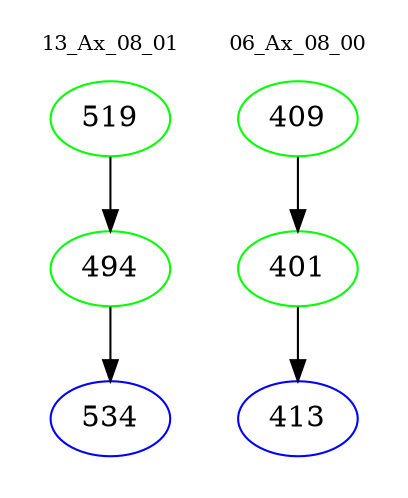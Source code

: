 digraph{
subgraph cluster_0 {
color = white
label = "13_Ax_08_01";
fontsize=10;
T0_519 [label="519", color="green"]
T0_519 -> T0_494 [color="black"]
T0_494 [label="494", color="green"]
T0_494 -> T0_534 [color="black"]
T0_534 [label="534", color="blue"]
}
subgraph cluster_1 {
color = white
label = "06_Ax_08_00";
fontsize=10;
T1_409 [label="409", color="green"]
T1_409 -> T1_401 [color="black"]
T1_401 [label="401", color="green"]
T1_401 -> T1_413 [color="black"]
T1_413 [label="413", color="blue"]
}
}
